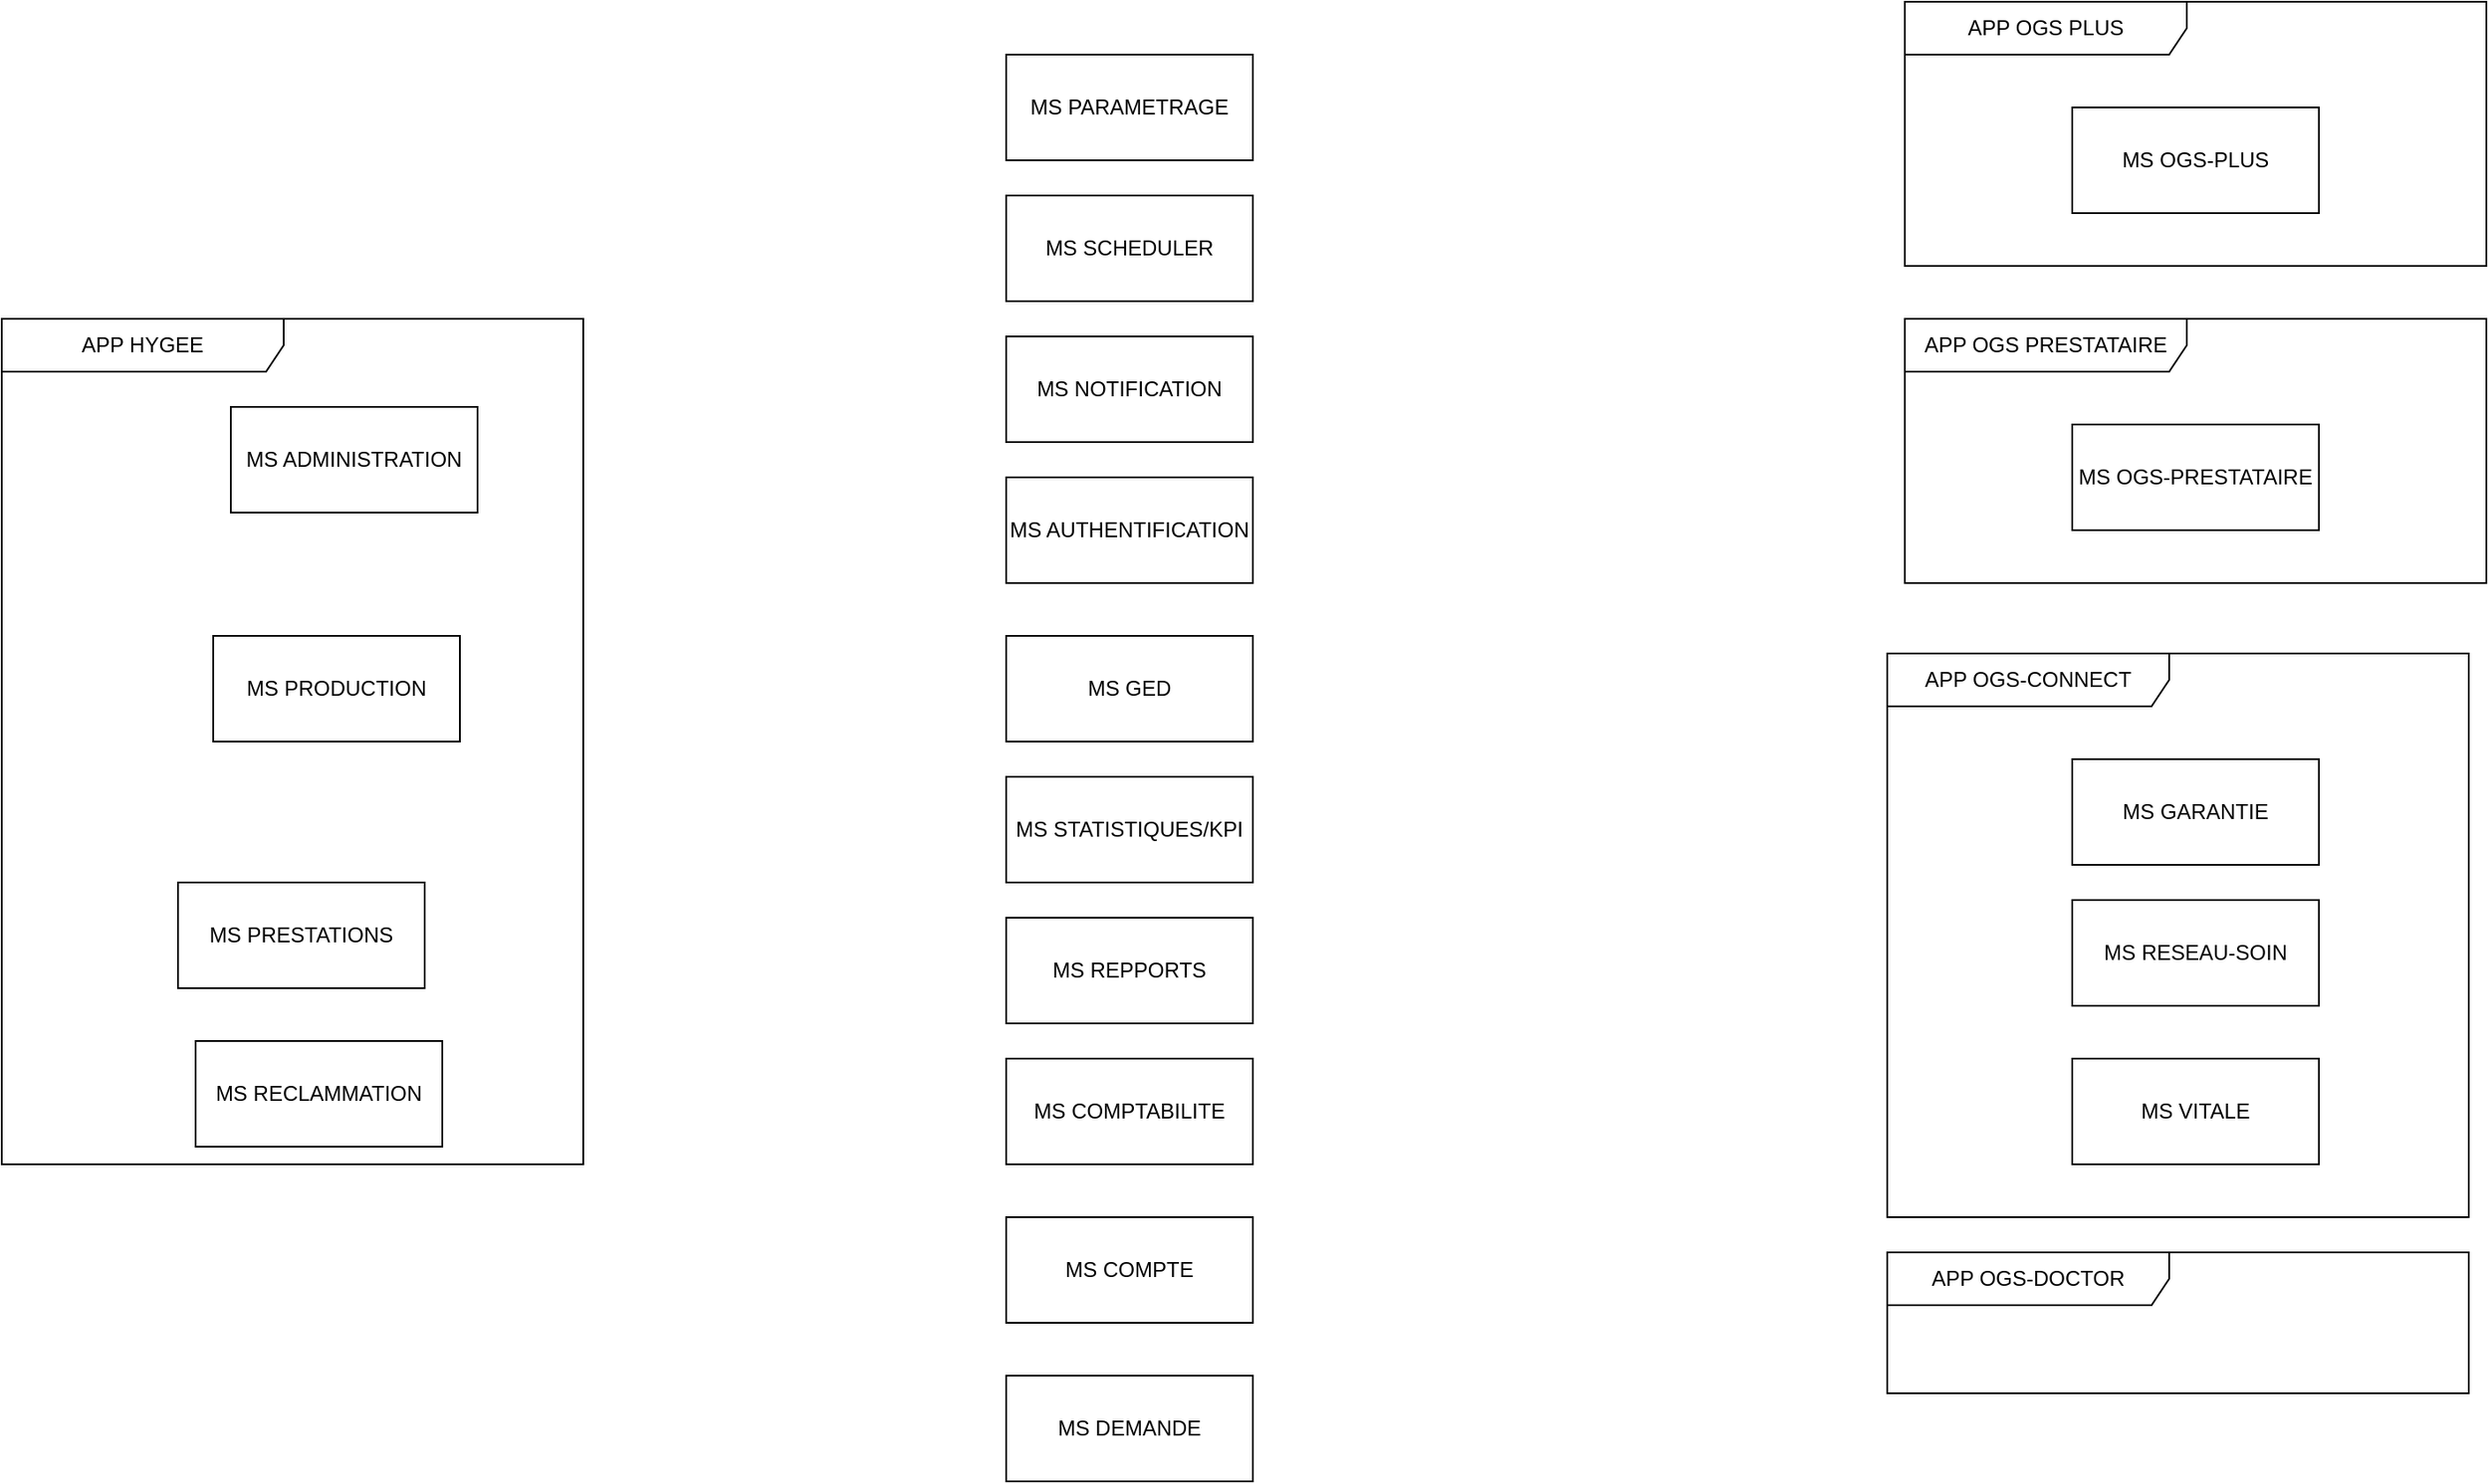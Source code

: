 <mxfile version="26.0.8">
  <diagram name="Page-1" id="HrZNA8j439JIlUBjpj4O">
    <mxGraphModel dx="2764" dy="1025" grid="1" gridSize="10" guides="1" tooltips="1" connect="1" arrows="1" fold="1" page="1" pageScale="1" pageWidth="850" pageHeight="1100" math="0" shadow="0">
      <root>
        <mxCell id="0" />
        <mxCell id="1" parent="0" />
        <mxCell id="CrmFboLZ21T7WNUKfbQ--2" value="MS SCHEDULER" style="whiteSpace=wrap;html=1;" vertex="1" parent="1">
          <mxGeometry x="480" y="130" width="140" height="60" as="geometry" />
        </mxCell>
        <mxCell id="CrmFboLZ21T7WNUKfbQ--3" value="MS NOTIFICATION" style="whiteSpace=wrap;html=1;" vertex="1" parent="1">
          <mxGeometry x="480" y="210" width="140" height="60" as="geometry" />
        </mxCell>
        <mxCell id="CrmFboLZ21T7WNUKfbQ--4" value="MS PARAMETRAGE" style="whiteSpace=wrap;html=1;" vertex="1" parent="1">
          <mxGeometry x="480" y="50" width="140" height="60" as="geometry" />
        </mxCell>
        <mxCell id="CrmFboLZ21T7WNUKfbQ--5" value="MS AUTHENTIFICATION" style="whiteSpace=wrap;html=1;" vertex="1" parent="1">
          <mxGeometry x="480" y="290" width="140" height="60" as="geometry" />
        </mxCell>
        <mxCell id="CrmFboLZ21T7WNUKfbQ--7" value="MS GED" style="whiteSpace=wrap;html=1;" vertex="1" parent="1">
          <mxGeometry x="480" y="380" width="140" height="60" as="geometry" />
        </mxCell>
        <mxCell id="CrmFboLZ21T7WNUKfbQ--9" value="MS REPPORTS" style="whiteSpace=wrap;html=1;" vertex="1" parent="1">
          <mxGeometry x="480" y="540" width="140" height="60" as="geometry" />
        </mxCell>
        <mxCell id="CrmFboLZ21T7WNUKfbQ--10" value="MS STATISTIQUES/KPI" style="whiteSpace=wrap;html=1;" vertex="1" parent="1">
          <mxGeometry x="480" y="460" width="140" height="60" as="geometry" />
        </mxCell>
        <mxCell id="CrmFboLZ21T7WNUKfbQ--13" value="MS COMPTABILITE" style="whiteSpace=wrap;html=1;" vertex="1" parent="1">
          <mxGeometry x="480" y="620" width="140" height="60" as="geometry" />
        </mxCell>
        <mxCell id="CrmFboLZ21T7WNUKfbQ--15" value="MS COMPTE" style="whiteSpace=wrap;html=1;" vertex="1" parent="1">
          <mxGeometry x="480" y="710" width="140" height="60" as="geometry" />
        </mxCell>
        <mxCell id="CrmFboLZ21T7WNUKfbQ--17" value="APP HYGEE" style="shape=umlFrame;whiteSpace=wrap;html=1;pointerEvents=0;recursiveResize=0;container=1;collapsible=0;width=160;" vertex="1" parent="1">
          <mxGeometry x="-90" y="200" width="330" height="480" as="geometry" />
        </mxCell>
        <mxCell id="CrmFboLZ21T7WNUKfbQ--1" value="MS ADMINISTRATION" style="whiteSpace=wrap;html=1;" vertex="1" parent="CrmFboLZ21T7WNUKfbQ--17">
          <mxGeometry x="130" y="50" width="140" height="60" as="geometry" />
        </mxCell>
        <mxCell id="CrmFboLZ21T7WNUKfbQ--6" value="MS PRODUCTION" style="whiteSpace=wrap;html=1;" vertex="1" parent="CrmFboLZ21T7WNUKfbQ--17">
          <mxGeometry x="120" y="180" width="140" height="60" as="geometry" />
        </mxCell>
        <mxCell id="CrmFboLZ21T7WNUKfbQ--8" value="MS PRESTATIONS" style="whiteSpace=wrap;html=1;" vertex="1" parent="CrmFboLZ21T7WNUKfbQ--17">
          <mxGeometry x="100" y="320" width="140" height="60" as="geometry" />
        </mxCell>
        <mxCell id="CrmFboLZ21T7WNUKfbQ--11" value="MS RECLAMMATION" style="whiteSpace=wrap;html=1;" vertex="1" parent="CrmFboLZ21T7WNUKfbQ--17">
          <mxGeometry x="110" y="410" width="140" height="60" as="geometry" />
        </mxCell>
        <mxCell id="CrmFboLZ21T7WNUKfbQ--18" value="APP OGS PRESTATAIRE" style="shape=umlFrame;whiteSpace=wrap;html=1;pointerEvents=0;recursiveResize=0;container=1;collapsible=0;width=160;" vertex="1" parent="1">
          <mxGeometry x="990" y="200" width="330" height="150" as="geometry" />
        </mxCell>
        <mxCell id="CrmFboLZ21T7WNUKfbQ--14" value="MS OGS-PRESTATAIRE" style="whiteSpace=wrap;html=1;" vertex="1" parent="CrmFboLZ21T7WNUKfbQ--18">
          <mxGeometry x="95" y="60" width="140" height="60" as="geometry" />
        </mxCell>
        <mxCell id="CrmFboLZ21T7WNUKfbQ--19" value="APP OGS-CONNECT" style="shape=umlFrame;whiteSpace=wrap;html=1;pointerEvents=0;recursiveResize=0;container=1;collapsible=0;width=160;" vertex="1" parent="1">
          <mxGeometry x="980" y="390" width="330" height="320" as="geometry" />
        </mxCell>
        <mxCell id="CrmFboLZ21T7WNUKfbQ--20" value="MS GARANTIE" style="whiteSpace=wrap;html=1;" vertex="1" parent="CrmFboLZ21T7WNUKfbQ--19">
          <mxGeometry x="105" y="60" width="140" height="60" as="geometry" />
        </mxCell>
        <mxCell id="CrmFboLZ21T7WNUKfbQ--21" value="MS RESEAU-SOIN" style="whiteSpace=wrap;html=1;" vertex="1" parent="CrmFboLZ21T7WNUKfbQ--19">
          <mxGeometry x="105" y="140" width="140" height="60" as="geometry" />
        </mxCell>
        <mxCell id="CrmFboLZ21T7WNUKfbQ--23" value="MS VITALE" style="whiteSpace=wrap;html=1;" vertex="1" parent="CrmFboLZ21T7WNUKfbQ--19">
          <mxGeometry x="105" y="230" width="140" height="60" as="geometry" />
        </mxCell>
        <mxCell id="CrmFboLZ21T7WNUKfbQ--24" value="APP OGS PLUS" style="shape=umlFrame;whiteSpace=wrap;html=1;pointerEvents=0;recursiveResize=0;container=1;collapsible=0;width=160;" vertex="1" parent="1">
          <mxGeometry x="990" y="20" width="330" height="150" as="geometry" />
        </mxCell>
        <mxCell id="CrmFboLZ21T7WNUKfbQ--25" value="MS OGS-PLUS" style="whiteSpace=wrap;html=1;" vertex="1" parent="CrmFboLZ21T7WNUKfbQ--24">
          <mxGeometry x="95" y="60" width="140" height="60" as="geometry" />
        </mxCell>
        <mxCell id="CrmFboLZ21T7WNUKfbQ--22" value="MS DEMANDE" style="whiteSpace=wrap;html=1;" vertex="1" parent="1">
          <mxGeometry x="480" y="800" width="140" height="60" as="geometry" />
        </mxCell>
        <mxCell id="CrmFboLZ21T7WNUKfbQ--26" value="APP OGS-DOCTOR" style="shape=umlFrame;whiteSpace=wrap;html=1;pointerEvents=0;recursiveResize=0;container=1;collapsible=0;width=160;" vertex="1" parent="1">
          <mxGeometry x="980" y="730" width="330" height="80" as="geometry" />
        </mxCell>
      </root>
    </mxGraphModel>
  </diagram>
</mxfile>
